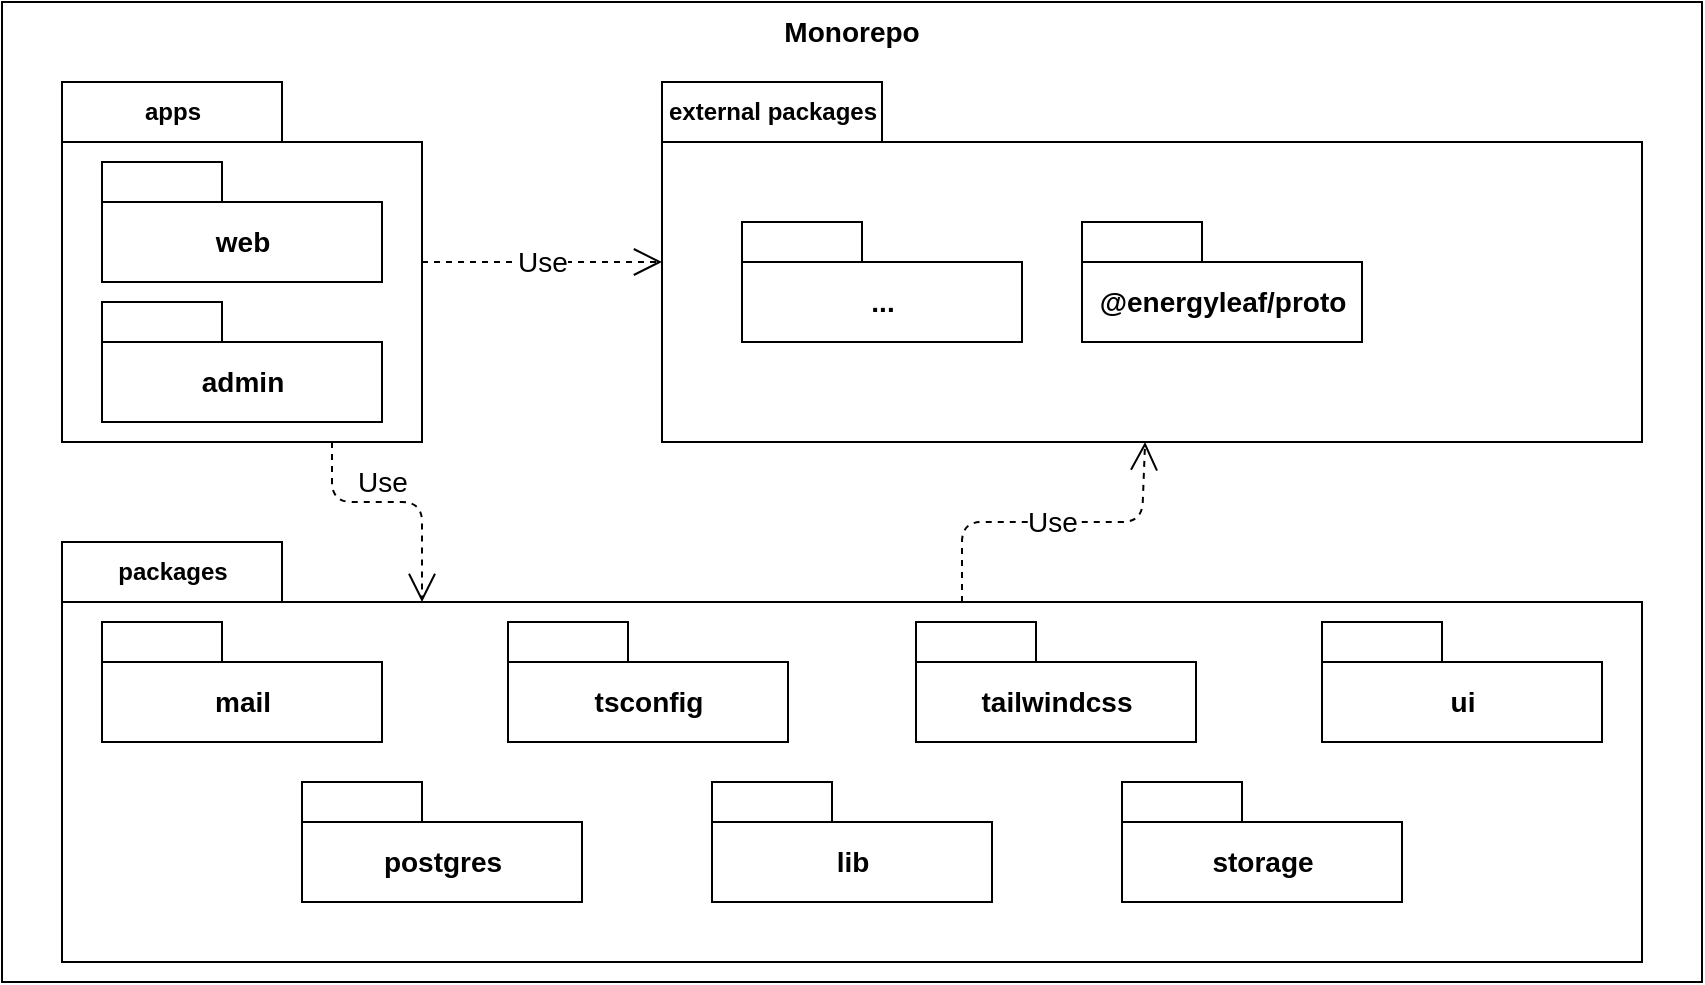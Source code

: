 <mxfile>
    <diagram id="-42LTGkfEXVBEWXD6KAT" name="Page-1">
        <mxGraphModel dx="853" dy="623" grid="1" gridSize="10" guides="1" tooltips="1" connect="1" arrows="1" fold="1" page="1" pageScale="1" pageWidth="850" pageHeight="1100" math="0" shadow="0">
            <root>
                <mxCell id="0"/>
                <mxCell id="1" parent="0"/>
                <mxCell id="2" value="&lt;b&gt;&lt;font style=&quot;font-size: 14px;&quot;&gt;Monorepo&lt;/font&gt;&lt;/b&gt;" style="rounded=0;whiteSpace=wrap;html=1;verticalAlign=top;" vertex="1" parent="1">
                    <mxGeometry width="850" height="490" as="geometry"/>
                </mxCell>
                <mxCell id="4" value="apps" style="shape=folder;fontStyle=1;tabWidth=110;tabHeight=30;tabPosition=left;html=1;boundedLbl=1;labelInHeader=1;container=1;collapsible=0;" vertex="1" parent="1">
                    <mxGeometry x="30" y="40" width="180" height="180" as="geometry"/>
                </mxCell>
                <mxCell id="5" value="" style="html=1;strokeColor=none;resizeWidth=1;resizeHeight=1;fillColor=none;part=1;connectable=0;allowArrows=0;deletable=0;" vertex="1" parent="4">
                    <mxGeometry width="180" height="114.835" relative="1" as="geometry">
                        <mxPoint y="30" as="offset"/>
                    </mxGeometry>
                </mxCell>
                <mxCell id="22" value="web" style="shape=folder;fontStyle=1;tabWidth=60;tabHeight=20;tabPosition=left;html=1;boundedLbl=1;fontSize=14;" vertex="1" parent="4">
                    <mxGeometry x="20" y="40" width="140" height="60" as="geometry"/>
                </mxCell>
                <mxCell id="24" value="admin" style="shape=folder;fontStyle=1;tabWidth=60;tabHeight=20;tabPosition=left;html=1;boundedLbl=1;fontSize=14;" vertex="1" parent="4">
                    <mxGeometry x="20" y="110" width="140" height="60" as="geometry"/>
                </mxCell>
                <mxCell id="14" value="packages" style="shape=folder;fontStyle=1;tabWidth=110;tabHeight=30;tabPosition=left;html=1;boundedLbl=1;labelInHeader=1;container=1;collapsible=0;" vertex="1" parent="1">
                    <mxGeometry x="30" y="270" width="790" height="210" as="geometry"/>
                </mxCell>
                <mxCell id="15" value="" style="html=1;strokeColor=none;resizeWidth=1;resizeHeight=1;fillColor=none;part=1;connectable=0;allowArrows=0;deletable=0;" vertex="1" parent="14">
                    <mxGeometry width="790" height="180" relative="1" as="geometry">
                        <mxPoint y="30" as="offset"/>
                    </mxGeometry>
                </mxCell>
                <mxCell id="34" value="ui" style="shape=folder;fontStyle=1;tabWidth=60;tabHeight=20;tabPosition=left;html=1;boundedLbl=1;fontSize=14;" vertex="1" parent="14">
                    <mxGeometry x="630" y="40" width="140" height="60" as="geometry"/>
                </mxCell>
                <mxCell id="33" value="tailwindcss" style="shape=folder;fontStyle=1;tabWidth=60;tabHeight=20;tabPosition=left;html=1;boundedLbl=1;fontSize=14;" vertex="1" parent="14">
                    <mxGeometry x="427" y="40" width="140" height="60" as="geometry"/>
                </mxCell>
                <mxCell id="32" value="tsconfig" style="shape=folder;fontStyle=1;tabWidth=60;tabHeight=20;tabPosition=left;html=1;boundedLbl=1;fontSize=14;" vertex="1" parent="14">
                    <mxGeometry x="223" y="40" width="140" height="60" as="geometry"/>
                </mxCell>
                <mxCell id="35" value="postgres" style="shape=folder;fontStyle=1;tabWidth=60;tabHeight=20;tabPosition=left;html=1;boundedLbl=1;fontSize=14;" vertex="1" parent="14">
                    <mxGeometry x="120" y="120" width="140" height="60" as="geometry"/>
                </mxCell>
                <mxCell id="36" value="lib" style="shape=folder;fontStyle=1;tabWidth=60;tabHeight=20;tabPosition=left;html=1;boundedLbl=1;fontSize=14;" vertex="1" parent="14">
                    <mxGeometry x="325" y="120" width="140" height="60" as="geometry"/>
                </mxCell>
                <mxCell id="37" value="storage" style="shape=folder;fontStyle=1;tabWidth=60;tabHeight=20;tabPosition=left;html=1;boundedLbl=1;fontSize=14;" vertex="1" parent="14">
                    <mxGeometry x="530" y="120" width="140" height="60" as="geometry"/>
                </mxCell>
                <mxCell id="16" value="external packages" style="shape=folder;fontStyle=1;tabWidth=110;tabHeight=30;tabPosition=left;html=1;boundedLbl=1;labelInHeader=1;container=1;collapsible=0;" vertex="1" parent="1">
                    <mxGeometry x="330" y="40" width="490" height="180" as="geometry"/>
                </mxCell>
                <mxCell id="17" value="" style="html=1;strokeColor=none;resizeWidth=1;resizeHeight=1;fillColor=none;part=1;connectable=0;allowArrows=0;deletable=0;" vertex="1" parent="16">
                    <mxGeometry width="490" height="114.835" relative="1" as="geometry">
                        <mxPoint y="30" as="offset"/>
                    </mxGeometry>
                </mxCell>
                <mxCell id="25" value="..." style="shape=folder;fontStyle=1;tabWidth=60;tabHeight=20;tabPosition=left;html=1;boundedLbl=1;fontSize=14;" vertex="1" parent="16">
                    <mxGeometry x="40" y="70" width="140" height="60" as="geometry"/>
                </mxCell>
                <mxCell id="26" value="@energyleaf/proto" style="shape=folder;fontStyle=1;tabWidth=60;tabHeight=20;tabPosition=left;html=1;boundedLbl=1;fontSize=14;" vertex="1" parent="16">
                    <mxGeometry x="210" y="70" width="140" height="60" as="geometry"/>
                </mxCell>
                <mxCell id="19" value="Use" style="endArrow=open;endSize=12;dashed=1;html=1;fontSize=14;exitX=0.75;exitY=1;exitDx=0;exitDy=0;exitPerimeter=0;" edge="1" parent="1" source="4">
                    <mxGeometry x="-0.124" y="10" width="160" relative="1" as="geometry">
                        <mxPoint x="340" y="380" as="sourcePoint"/>
                        <mxPoint x="210" y="300" as="targetPoint"/>
                        <Array as="points">
                            <mxPoint x="165" y="250"/>
                            <mxPoint x="210" y="250"/>
                        </Array>
                        <mxPoint as="offset"/>
                    </mxGeometry>
                </mxCell>
                <mxCell id="20" value="Use" style="endArrow=open;endSize=12;dashed=1;html=1;fontSize=14;" edge="1" parent="1" source="4" target="16">
                    <mxGeometry width="160" relative="1" as="geometry">
                        <mxPoint x="175" y="230" as="sourcePoint"/>
                        <mxPoint x="220.12" y="310.56" as="targetPoint"/>
                    </mxGeometry>
                </mxCell>
                <mxCell id="21" value="Use" style="endArrow=open;endSize=12;dashed=1;html=1;fontSize=14;exitX=0;exitY=0;exitDx=450;exitDy=30;exitPerimeter=0;" edge="1" parent="1" source="14" target="16">
                    <mxGeometry width="160" relative="1" as="geometry">
                        <mxPoint x="220" y="140" as="sourcePoint"/>
                        <mxPoint x="340" y="140" as="targetPoint"/>
                        <Array as="points">
                            <mxPoint x="480" y="260"/>
                            <mxPoint x="570" y="260"/>
                        </Array>
                    </mxGeometry>
                </mxCell>
                <mxCell id="31" value="mail" style="shape=folder;fontStyle=1;tabWidth=60;tabHeight=20;tabPosition=left;html=1;boundedLbl=1;fontSize=14;" vertex="1" parent="1">
                    <mxGeometry x="50" y="310" width="140" height="60" as="geometry"/>
                </mxCell>
            </root>
        </mxGraphModel>
    </diagram>
</mxfile>